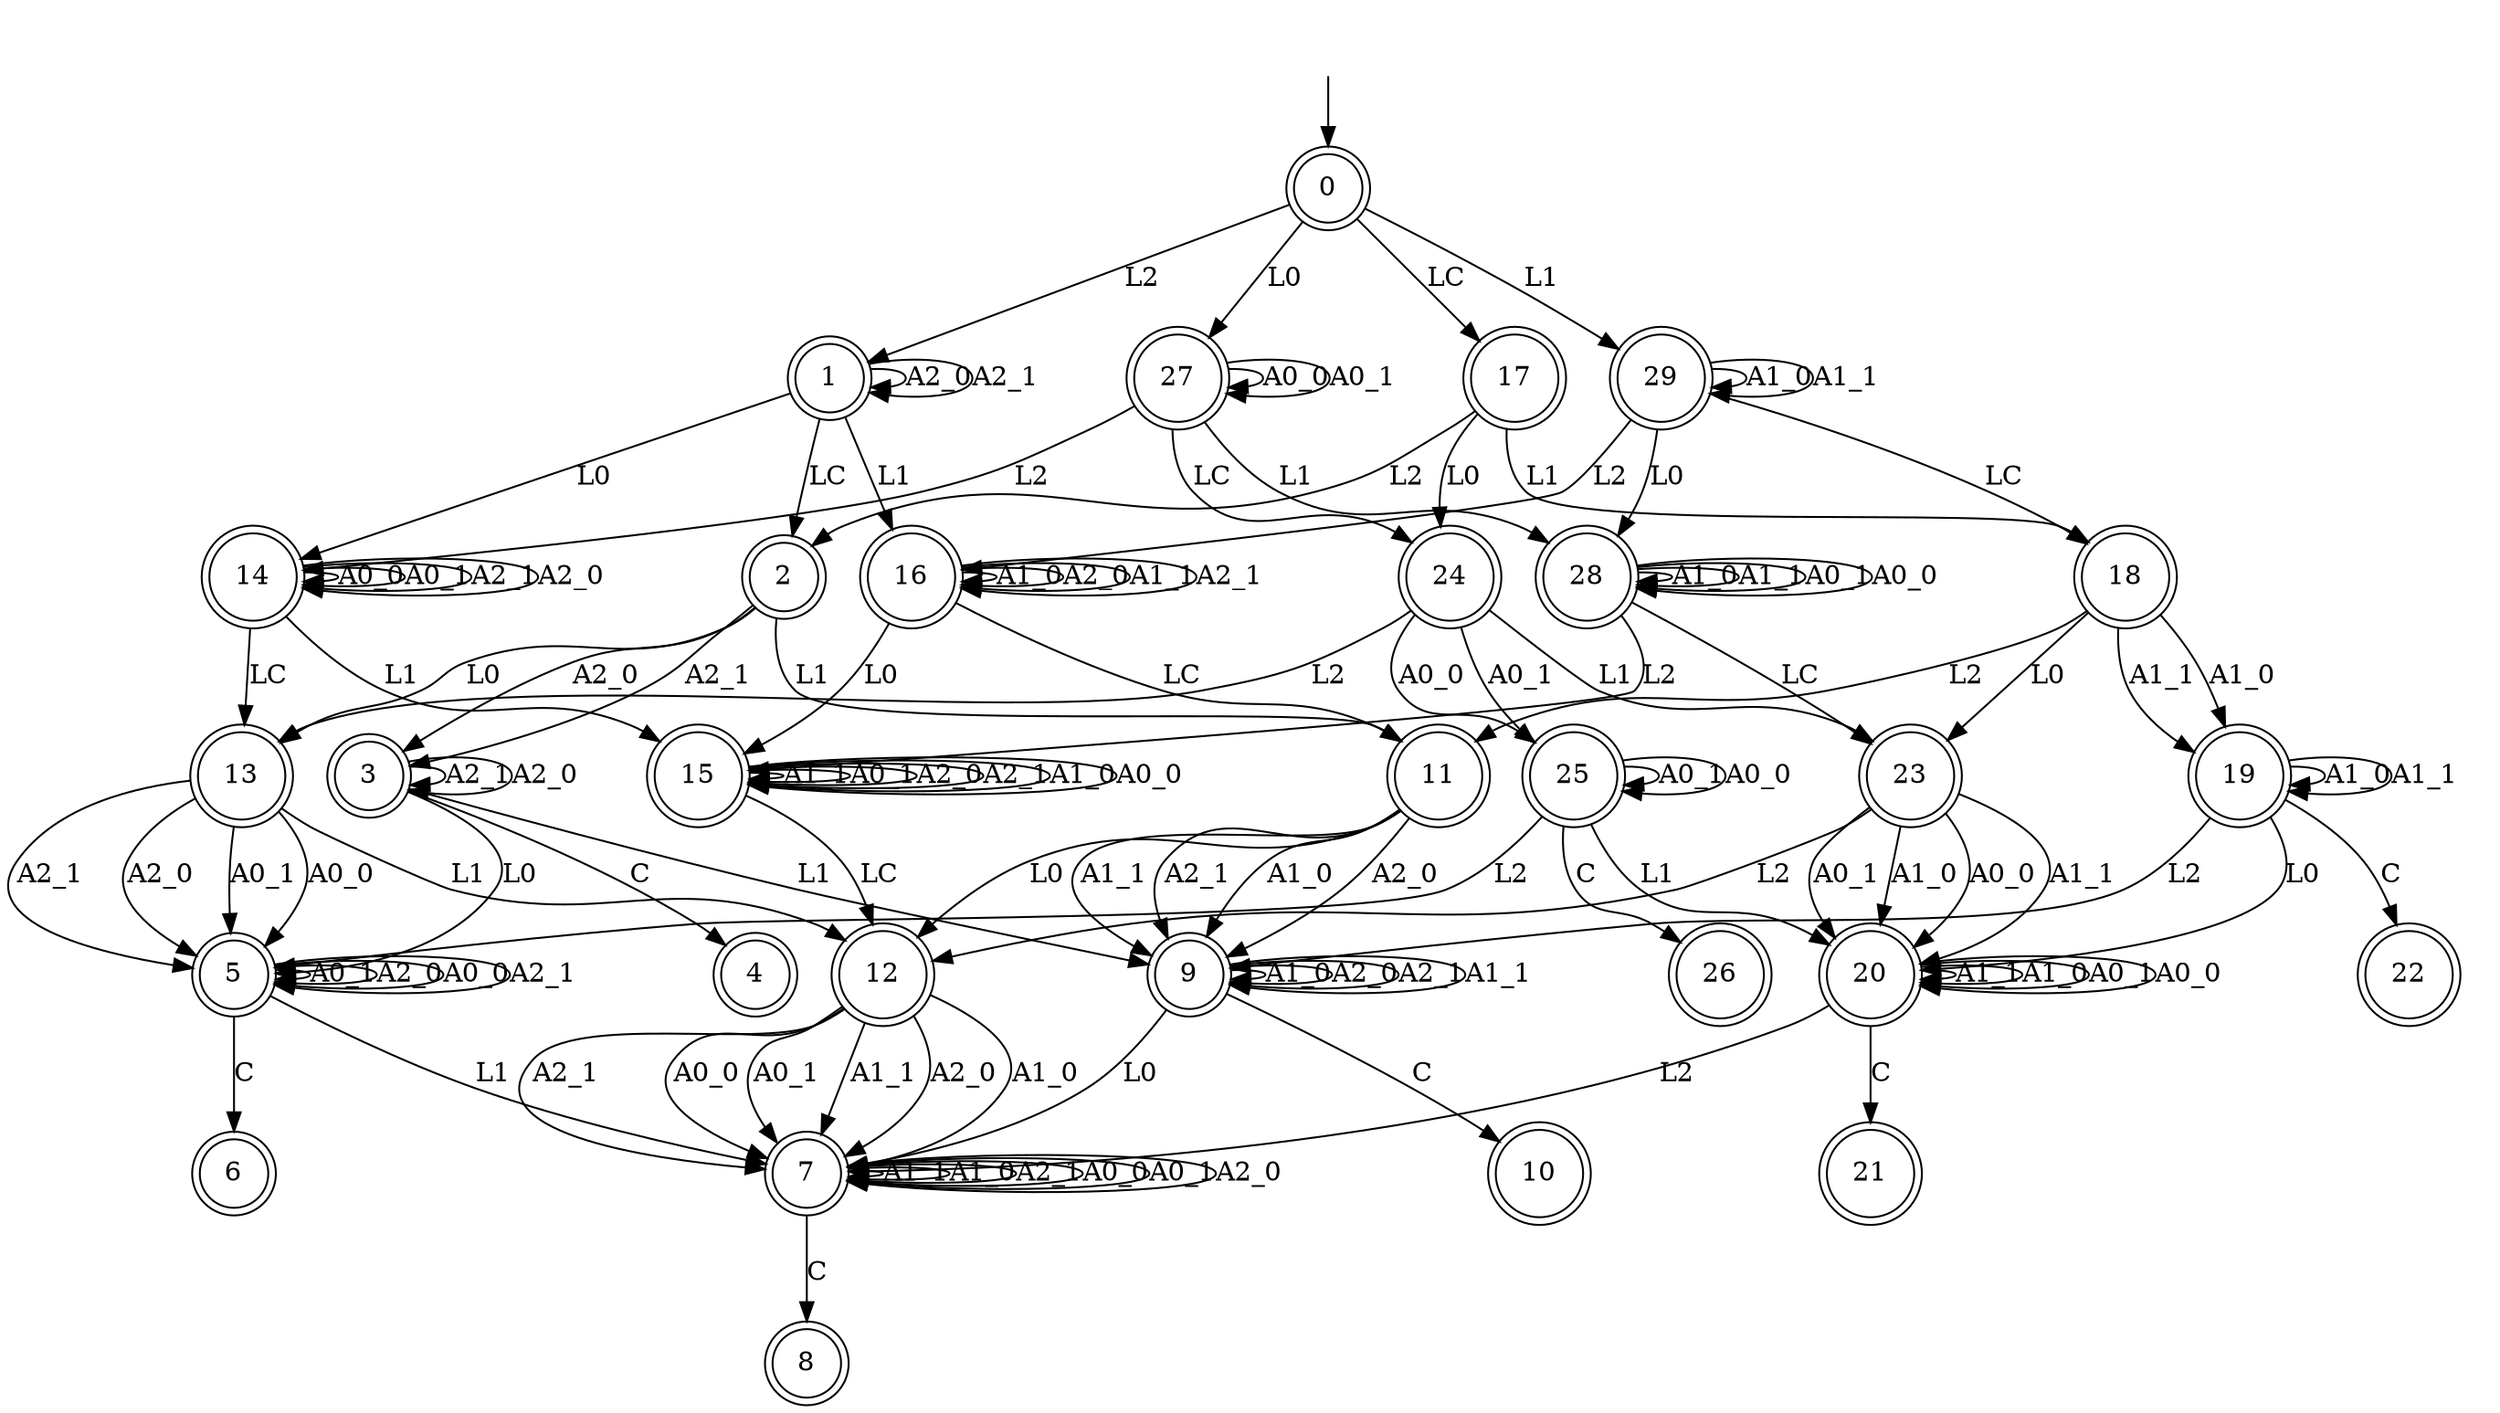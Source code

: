 digraph G {
  0 [ shape="doublecircle" label="0" ];
  1 [ shape="doublecircle" label="1" ];
  2 [ shape="doublecircle" label="2" ];
  3 [ shape="doublecircle" label="3" ];
  4 [ shape="doublecircle" label="4" ];
  5 [ shape="doublecircle" label="5" ];
  6 [ shape="doublecircle" label="6" ];
  7 [ shape="doublecircle" label="7" ];
  8 [ shape="doublecircle" label="8" ];
  9 [ shape="doublecircle" label="9" ];
  10 [ shape="doublecircle" label="10" ];
  11 [ shape="doublecircle" label="11" ];
  12 [ shape="doublecircle" label="12" ];
  13 [ shape="doublecircle" label="13" ];
  14 [ shape="doublecircle" label="14" ];
  15 [ shape="doublecircle" label="15" ];
  16 [ shape="doublecircle" label="16" ];
  17 [ shape="doublecircle" label="17" ];
  18 [ shape="doublecircle" label="18" ];
  19 [ shape="doublecircle" label="19" ];
  20 [ shape="doublecircle" label="20" ];
  21 [ shape="doublecircle" label="21" ];
  22 [ shape="doublecircle" label="22" ];
  23 [ shape="doublecircle" label="23" ];
  24 [ shape="doublecircle" label="24" ];
  25 [ shape="doublecircle" label="25" ];
  26 [ shape="doublecircle" label="26" ];
  27 [ shape="doublecircle" label="27" ];
  28 [ shape="doublecircle" label="28" ];
  29 [ shape="doublecircle" label="29" ];
  0 -> 1 [ label="L2" ];
  1 -> 2 [ label="LC" ];
  2 -> 3 [ label="A2_0" ];
  3 -> 4 [ label="C" ];
  3 -> 5 [ label="L0" ];
  5 -> 5 [ label="A0_1" ];
  5 -> 6 [ label="C" ];
  5 -> 5 [ label="A2_0" ];
  5 -> 5 [ label="A0_0" ];
  5 -> 5 [ label="A2_1" ];
  5 -> 7 [ label="L1" ];
  7 -> 7 [ label="A1_1" ];
  7 -> 7 [ label="A1_0" ];
  7 -> 7 [ label="A2_1" ];
  7 -> 7 [ label="A0_0" ];
  7 -> 7 [ label="A0_1" ];
  7 -> 7 [ label="A2_0" ];
  7 -> 8 [ label="C" ];
  3 -> 3 [ label="A2_1" ];
  3 -> 9 [ label="L1" ];
  9 -> 9 [ label="A1_0" ];
  9 -> 10 [ label="C" ];
  9 -> 9 [ label="A2_0" ];
  9 -> 9 [ label="A2_1" ];
  9 -> 9 [ label="A1_1" ];
  9 -> 7 [ label="L0" ];
  3 -> 3 [ label="A2_0" ];
  2 -> 3 [ label="A2_1" ];
  2 -> 11 [ label="L1" ];
  11 -> 9 [ label="A2_1" ];
  11 -> 12 [ label="L0" ];
  12 -> 7 [ label="A0_1" ];
  12 -> 7 [ label="A1_1" ];
  12 -> 7 [ label="A2_0" ];
  12 -> 7 [ label="A1_0" ];
  12 -> 7 [ label="A2_1" ];
  12 -> 7 [ label="A0_0" ];
  11 -> 9 [ label="A2_0" ];
  11 -> 9 [ label="A1_0" ];
  11 -> 9 [ label="A1_1" ];
  2 -> 13 [ label="L0" ];
  13 -> 12 [ label="L1" ];
  13 -> 5 [ label="A2_1" ];
  13 -> 5 [ label="A0_0" ];
  13 -> 5 [ label="A2_0" ];
  13 -> 5 [ label="A0_1" ];
  1 -> 1 [ label="A2_0" ];
  1 -> 14 [ label="L0" ];
  14 -> 14 [ label="A0_0" ];
  14 -> 15 [ label="L1" ];
  15 -> 15 [ label="A1_1" ];
  15 -> 15 [ label="A0_1" ];
  15 -> 12 [ label="LC" ];
  15 -> 15 [ label="A2_0" ];
  15 -> 15 [ label="A2_1" ];
  15 -> 15 [ label="A1_0" ];
  15 -> 15 [ label="A0_0" ];
  14 -> 14 [ label="A0_1" ];
  14 -> 14 [ label="A2_1" ];
  14 -> 13 [ label="LC" ];
  14 -> 14 [ label="A2_0" ];
  1 -> 16 [ label="L1" ];
  16 -> 11 [ label="LC" ];
  16 -> 16 [ label="A1_0" ];
  16 -> 15 [ label="L0" ];
  16 -> 16 [ label="A2_0" ];
  16 -> 16 [ label="A1_1" ];
  16 -> 16 [ label="A2_1" ];
  1 -> 1 [ label="A2_1" ];
  0 -> 17 [ label="LC" ];
  17 -> 18 [ label="L1" ];
  18 -> 19 [ label="A1_1" ];
  19 -> 19 [ label="A1_0" ];
  19 -> 19 [ label="A1_1" ];
  19 -> 20 [ label="L0" ];
  20 -> 20 [ label="A1_1" ];
  20 -> 20 [ label="A1_0" ];
  20 -> 20 [ label="A0_1" ];
  20 -> 7 [ label="L2" ];
  20 -> 20 [ label="A0_0" ];
  20 -> 21 [ label="C" ];
  19 -> 22 [ label="C" ];
  19 -> 9 [ label="L2" ];
  18 -> 23 [ label="L0" ];
  23 -> 20 [ label="A1_0" ];
  23 -> 12 [ label="L2" ];
  23 -> 20 [ label="A0_0" ];
  23 -> 20 [ label="A1_1" ];
  23 -> 20 [ label="A0_1" ];
  18 -> 11 [ label="L2" ];
  18 -> 19 [ label="A1_0" ];
  17 -> 2 [ label="L2" ];
  17 -> 24 [ label="L0" ];
  24 -> 25 [ label="A0_1" ];
  25 -> 20 [ label="L1" ];
  25 -> 26 [ label="C" ];
  25 -> 25 [ label="A0_1" ];
  25 -> 5 [ label="L2" ];
  25 -> 25 [ label="A0_0" ];
  24 -> 25 [ label="A0_0" ];
  24 -> 23 [ label="L1" ];
  24 -> 13 [ label="L2" ];
  0 -> 27 [ label="L0" ];
  27 -> 27 [ label="A0_0" ];
  27 -> 28 [ label="L1" ];
  28 -> 28 [ label="A1_0" ];
  28 -> 15 [ label="L2" ];
  28 -> 23 [ label="LC" ];
  28 -> 28 [ label="A1_1" ];
  28 -> 28 [ label="A0_1" ];
  28 -> 28 [ label="A0_0" ];
  27 -> 24 [ label="LC" ];
  27 -> 14 [ label="L2" ];
  27 -> 27 [ label="A0_1" ];
  0 -> 29 [ label="L1" ];
  29 -> 16 [ label="L2" ];
  29 -> 29 [ label="A1_0" ];
  29 -> 29 [ label="A1_1" ];
  29 -> 18 [ label="LC" ];
  29 -> 28 [ label="L0" ];
__start0 [label="", shape=none];
__start0 -> 0  [label=""];
}
